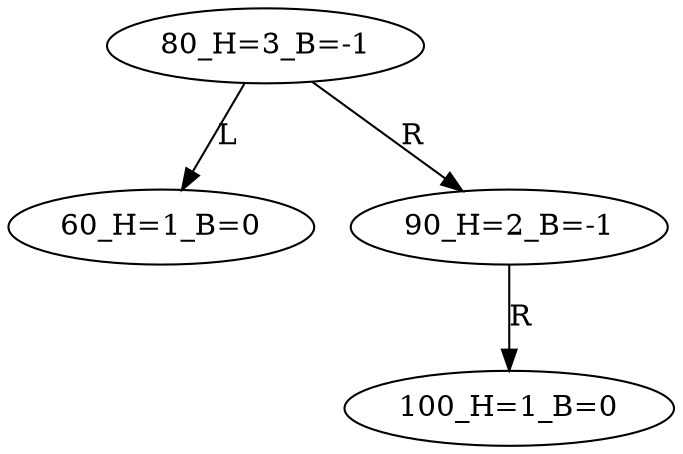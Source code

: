 digraph BiTreeDelete {
"80_H=3_B=-1" -> {"60_H=1_B=0"} [label="L"]
"80_H=3_B=-1" -> {"90_H=2_B=-1"} [label="R"]
"90_H=2_B=-1" -> {"100_H=1_B=0"} [label="R"]
"80_H=3_B=-1"
"60_H=1_B=0"
"90_H=2_B=-1"
"100_H=1_B=0"
}
